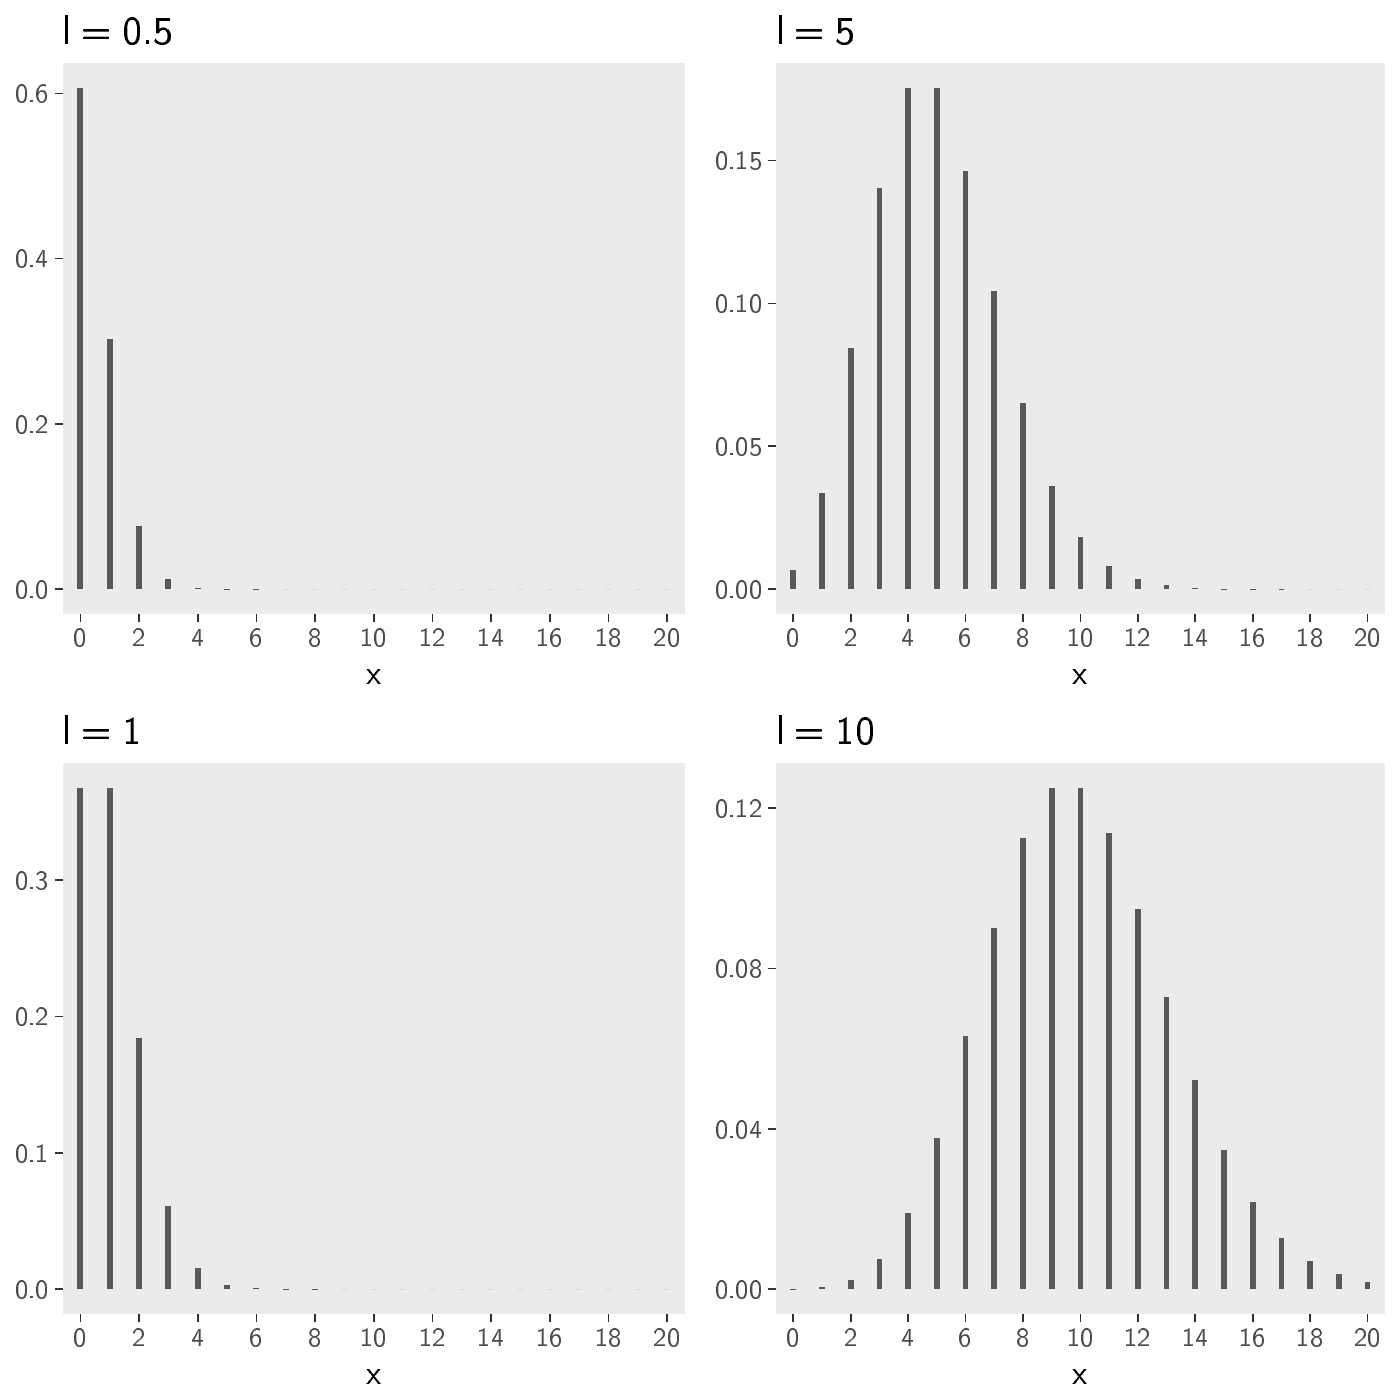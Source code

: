 % Created by tikzDevice version 0.10.1 on 2017-08-31 11:41:18
% !TEX encoding = UTF-8 Unicode
\documentclass[english,xcolor=svgnames, handout]{beamer}
\nonstopmode

\usepackage{tikz}

\usepackage[active,tightpage,psfixbb]{preview}

\PreviewEnvironment{pgfpicture}

\setlength\PreviewBorder{0pt}

\newcommand{\SweaveOpts}[1]{}  % do not interfere with LaTeX
\newcommand{\SweaveInput}[1]{} % because they are not real TeX commands
\newcommand{\Sexpr}[1]{}       % will only be parsed by R


\usepackage{mathpazo}
\usepackage[T1]{fontenc}
\usepackage[latin9]{inputenc}
\setcounter{secnumdepth}{3}
\setcounter{tocdepth}{3}
\usepackage{calc}
\usepackage{amsmath}
\usepackage{amssymb}
\usepackage{graphicx}

\makeatletter
%%%%%%%%%%%%%%%%%%%%%%%%%%%%%% Textclass specific LaTeX commands.
 % this default might be overridden by plain title style
 \newcommand\makebeamertitle{\frame{\maketitle}}%
 % (ERT) argument for the TOC
 \AtBeginDocument{%
   \let\origtableofcontents=\tableofcontents
   \def\tableofcontents{\@ifnextchar[{\origtableofcontents}{\gobbletableofcontents}}
   \def\gobbletableofcontents#1{\origtableofcontents}
 }

%%%%%%%%%%%%%%%%%%%%%%%%%%%%%% User specified LaTeX commands.
\setcounter{MaxMatrixCols}{10}
\usepackage{graphicx}
\usepackage{amsmath}
\usepackage{mathpazo}
\usepackage{hyperref}
%\usepackage{multimedia}
\usepackage{movie15}
\usepackage{xcolor}
\usepackage{colortbl}
\definecolor{RawSienna}{cmyk}{0,0.87,0.82,0.31}
\definecolor{gray97}{cmyk}{0,0,0,0.03}
\definecolor{robinsegg}{cmyk}{0.18,0.04,0,0.07}
\definecolor{cola}{cmyk}{0,0.315,0.35,0.155}

\newenvironment{stepenumerate}{\begin{enumerate}[<+->]}{\end{enumerate}}
\newenvironment{stepitemize}{\begin{itemize}[<+->]}{\end{itemize} }
\newenvironment{stepenumeratewithalert}{\begin{enumerate}[<+-| alert@+>]}{\end{enumerate}}
\newenvironment{stepitemizewithalert}{\begin{itemize}[<+-| alert@+>]}{\end{itemize} }
\usecolortheme[named=RawSienna]{structure}
%\usecolortheme[RGB={205,0,0}]{structure}
\setbeamertemplate{navigation symbols}{}
\useoutertheme{infolines}
\usetheme{default}
\setbeamertemplate{blocks}[shadow=true]
%\setbeamerfont{structure}{shape=\itshape}
\usefonttheme{structuresmallcapsserif}
\setbeamertemplate{background canvas}{
 % \ifnum \thepage>0 \relax % we are on the first page
%\includegraphics[width=\paperwidth,height=\paperheight]{/home/mv/Dropbox/Foton/IconsWallpaper/greyribbonLighter.jpg}
 % \else
 	% No background for page 2 and onwards
 % \fi
}

\makeatother

\usepackage{babel}

\begin{document}

\begin{tikzpicture}[x=1pt,y=1pt]
\definecolor{fillColor}{RGB}{255,255,255}
\path[use as bounding box,fill=fillColor,fill opacity=0.00] (0,0) rectangle (505.89,505.89);
\begin{scope}
\path[clip] (  0.00,252.94) rectangle (252.94,505.89);
\definecolor{drawColor}{RGB}{255,255,255}
\definecolor{fillColor}{RGB}{255,255,255}

\path[draw=drawColor,line width= 0.6pt,line join=round,line cap=round,fill=fillColor] (  0.00,252.94) rectangle (252.94,505.89);
\end{scope}
\begin{scope}
\path[clip] ( 22.68,283.95) rectangle (247.45,483.13);
\definecolor{fillColor}{gray}{0.92}

\path[fill=fillColor] ( 22.68,283.95) rectangle (247.45,483.13);
\definecolor{fillColor}{gray}{0.35}

\path[fill=fillColor] ( 27.98,293.00) rectangle ( 30.11,474.08);

\path[fill=fillColor] ( 38.59,293.00) rectangle ( 40.71,383.54);

\path[fill=fillColor] ( 49.19,293.00) rectangle ( 51.31,315.64);

\path[fill=fillColor] ( 59.79,293.00) rectangle ( 61.91,296.78);

\path[fill=fillColor] ( 70.39,293.00) rectangle ( 72.51,293.47);

\path[fill=fillColor] ( 80.99,293.00) rectangle ( 83.12,293.05);

\path[fill=fillColor] ( 91.60,293.00) rectangle ( 93.72,293.01);

\path[fill=fillColor] (102.20,293.00) rectangle (104.32,293.00);

\path[fill=fillColor] (112.80,293.00) rectangle (114.92,293.00);

\path[fill=fillColor] (123.40,293.00) rectangle (125.52,293.00);

\path[fill=fillColor] (134.00,293.00) rectangle (136.12,293.00);

\path[fill=fillColor] (144.61,293.00) rectangle (146.73,293.00);

\path[fill=fillColor] (155.21,293.00) rectangle (157.33,293.00);

\path[fill=fillColor] (165.81,293.00) rectangle (167.93,293.00);

\path[fill=fillColor] (176.41,293.00) rectangle (178.53,293.00);

\path[fill=fillColor] (187.01,293.00) rectangle (189.13,293.00);

\path[fill=fillColor] (197.62,293.00) rectangle (199.74,293.00);

\path[fill=fillColor] (208.22,293.00) rectangle (210.34,293.00);

\path[fill=fillColor] (218.82,293.00) rectangle (220.94,293.00);

\path[fill=fillColor] (229.42,293.00) rectangle (231.54,293.00);

\path[fill=fillColor] (240.02,293.00) rectangle (242.14,293.00);
\end{scope}
\begin{scope}
\path[clip] (  0.00,  0.00) rectangle (505.89,505.89);
\definecolor{drawColor}{gray}{0.30}

\node[text=drawColor,anchor=base east,inner sep=0pt, outer sep=0pt, scale=  0.88] at ( 17.73,289.66) {0.0};

\node[text=drawColor,anchor=base east,inner sep=0pt, outer sep=0pt, scale=  0.88] at ( 17.73,349.37) {0.2};

\node[text=drawColor,anchor=base east,inner sep=0pt, outer sep=0pt, scale=  0.88] at ( 17.73,409.07) {0.4};

\node[text=drawColor,anchor=base east,inner sep=0pt, outer sep=0pt, scale=  0.88] at ( 17.73,468.78) {0.6};
\end{scope}
\begin{scope}
\path[clip] (  0.00,  0.00) rectangle (505.89,505.89);
\definecolor{drawColor}{gray}{0.20}

\path[draw=drawColor,line width= 0.6pt,line join=round] ( 19.93,293.00) --
	( 22.68,293.00);

\path[draw=drawColor,line width= 0.6pt,line join=round] ( 19.93,352.71) --
	( 22.68,352.71);

\path[draw=drawColor,line width= 0.6pt,line join=round] ( 19.93,412.42) --
	( 22.68,412.42);

\path[draw=drawColor,line width= 0.6pt,line join=round] ( 19.93,472.13) --
	( 22.68,472.13);
\end{scope}
\begin{scope}
\path[clip] (  0.00,  0.00) rectangle (505.89,505.89);
\definecolor{drawColor}{gray}{0.20}

\path[draw=drawColor,line width= 0.6pt,line join=round] ( 29.05,281.20) --
	( 29.05,283.95);

\path[draw=drawColor,line width= 0.6pt,line join=round] ( 50.25,281.20) --
	( 50.25,283.95);

\path[draw=drawColor,line width= 0.6pt,line join=round] ( 71.45,281.20) --
	( 71.45,283.95);

\path[draw=drawColor,line width= 0.6pt,line join=round] ( 92.66,281.20) --
	( 92.66,283.95);

\path[draw=drawColor,line width= 0.6pt,line join=round] (113.86,281.20) --
	(113.86,283.95);

\path[draw=drawColor,line width= 0.6pt,line join=round] (135.06,281.20) --
	(135.06,283.95);

\path[draw=drawColor,line width= 0.6pt,line join=round] (156.27,281.20) --
	(156.27,283.95);

\path[draw=drawColor,line width= 0.6pt,line join=round] (177.47,281.20) --
	(177.47,283.95);

\path[draw=drawColor,line width= 0.6pt,line join=round] (198.68,281.20) --
	(198.68,283.95);

\path[draw=drawColor,line width= 0.6pt,line join=round] (219.88,281.20) --
	(219.88,283.95);

\path[draw=drawColor,line width= 0.6pt,line join=round] (241.08,281.20) --
	(241.08,283.95);
\end{scope}
\begin{scope}
\path[clip] (  0.00,  0.00) rectangle (505.89,505.89);
\definecolor{drawColor}{gray}{0.30}

\node[text=drawColor,anchor=base,inner sep=0pt, outer sep=0pt, scale=  0.88] at ( 29.05,272.31) {0};

\node[text=drawColor,anchor=base,inner sep=0pt, outer sep=0pt, scale=  0.88] at ( 50.25,272.31) {2};

\node[text=drawColor,anchor=base,inner sep=0pt, outer sep=0pt, scale=  0.88] at ( 71.45,272.31) {4};

\node[text=drawColor,anchor=base,inner sep=0pt, outer sep=0pt, scale=  0.88] at ( 92.66,272.31) {6};

\node[text=drawColor,anchor=base,inner sep=0pt, outer sep=0pt, scale=  0.88] at (113.86,272.31) {8};

\node[text=drawColor,anchor=base,inner sep=0pt, outer sep=0pt, scale=  0.88] at (135.06,272.31) {10};

\node[text=drawColor,anchor=base,inner sep=0pt, outer sep=0pt, scale=  0.88] at (156.27,272.31) {12};

\node[text=drawColor,anchor=base,inner sep=0pt, outer sep=0pt, scale=  0.88] at (177.47,272.31) {14};

\node[text=drawColor,anchor=base,inner sep=0pt, outer sep=0pt, scale=  0.88] at (198.68,272.31) {16};

\node[text=drawColor,anchor=base,inner sep=0pt, outer sep=0pt, scale=  0.88] at (219.88,272.31) {18};

\node[text=drawColor,anchor=base,inner sep=0pt, outer sep=0pt, scale=  0.88] at (241.08,272.31) {20};
\end{scope}
\begin{scope}
\path[clip] (  0.00,  0.00) rectangle (505.89,505.89);
\definecolor{drawColor}{RGB}{0,0,0}

\node[text=drawColor,anchor=base,inner sep=0pt, outer sep=0pt, scale=  1.10] at (135.06,258.44) {x};
\end{scope}
\begin{scope}
\path[clip] (  0.00,  0.00) rectangle (505.89,505.89);
\definecolor{drawColor}{RGB}{0,0,0}

\node[text=drawColor,anchor=base west,inner sep=0pt, outer sep=0pt, scale=  1.32] at ( 22.68,489.84) {l};

\node[text=drawColor,anchor=base west,inner sep=0pt, outer sep=0pt, scale=  1.32] at ( 29.54,489.84) {=};

\node[text=drawColor,anchor=base west,inner sep=0pt, outer sep=0pt, scale=  1.32] at ( 44.18,489.84) {0.5};
\end{scope}
\begin{scope}
\path[clip] (  0.00,  0.00) rectangle (252.94,252.94);
\definecolor{drawColor}{RGB}{255,255,255}
\definecolor{fillColor}{RGB}{255,255,255}

\path[draw=drawColor,line width= 0.6pt,line join=round,line cap=round,fill=fillColor] (  0.00,  0.00) rectangle (252.94,252.94);
\end{scope}
\begin{scope}
\path[clip] ( 22.68, 31.00) rectangle (247.45,230.30);
\definecolor{fillColor}{gray}{0.92}

\path[fill=fillColor] ( 22.68, 31.00) rectangle (247.45,230.30);
\definecolor{fillColor}{gray}{0.35}

\path[fill=fillColor] ( 27.98, 40.06) rectangle ( 30.11,221.24);

\path[fill=fillColor] ( 38.59, 40.06) rectangle ( 40.71,221.24);

\path[fill=fillColor] ( 49.19, 40.06) rectangle ( 51.31,130.65);

\path[fill=fillColor] ( 59.79, 40.06) rectangle ( 61.91, 70.26);

\path[fill=fillColor] ( 70.39, 40.06) rectangle ( 72.51, 47.61);

\path[fill=fillColor] ( 80.99, 40.06) rectangle ( 83.12, 41.57);

\path[fill=fillColor] ( 91.60, 40.06) rectangle ( 93.72, 40.31);

\path[fill=fillColor] (102.20, 40.06) rectangle (104.32, 40.10);

\path[fill=fillColor] (112.80, 40.06) rectangle (114.92, 40.07);

\path[fill=fillColor] (123.40, 40.06) rectangle (125.52, 40.06);

\path[fill=fillColor] (134.00, 40.06) rectangle (136.12, 40.06);

\path[fill=fillColor] (144.61, 40.06) rectangle (146.73, 40.06);

\path[fill=fillColor] (155.21, 40.06) rectangle (157.33, 40.06);

\path[fill=fillColor] (165.81, 40.06) rectangle (167.93, 40.06);

\path[fill=fillColor] (176.41, 40.06) rectangle (178.53, 40.06);

\path[fill=fillColor] (187.01, 40.06) rectangle (189.13, 40.06);

\path[fill=fillColor] (197.62, 40.06) rectangle (199.74, 40.06);

\path[fill=fillColor] (208.22, 40.06) rectangle (210.34, 40.06);

\path[fill=fillColor] (218.82, 40.06) rectangle (220.94, 40.06);

\path[fill=fillColor] (229.42, 40.06) rectangle (231.54, 40.06);

\path[fill=fillColor] (240.02, 40.06) rectangle (242.14, 40.06);
\end{scope}
\begin{scope}
\path[clip] (  0.00,  0.00) rectangle (505.89,505.89);
\definecolor{drawColor}{gray}{0.30}

\node[text=drawColor,anchor=base east,inner sep=0pt, outer sep=0pt, scale=  0.88] at ( 17.73, 36.72) {0.0};

\node[text=drawColor,anchor=base east,inner sep=0pt, outer sep=0pt, scale=  0.88] at ( 17.73, 85.97) {0.1};

\node[text=drawColor,anchor=base east,inner sep=0pt, outer sep=0pt, scale=  0.88] at ( 17.73,135.21) {0.2};

\node[text=drawColor,anchor=base east,inner sep=0pt, outer sep=0pt, scale=  0.88] at ( 17.73,184.46) {0.3};
\end{scope}
\begin{scope}
\path[clip] (  0.00,  0.00) rectangle (505.89,505.89);
\definecolor{drawColor}{gray}{0.20}

\path[draw=drawColor,line width= 0.6pt,line join=round] ( 19.93, 40.06) --
	( 22.68, 40.06);

\path[draw=drawColor,line width= 0.6pt,line join=round] ( 19.93, 89.31) --
	( 22.68, 89.31);

\path[draw=drawColor,line width= 0.6pt,line join=round] ( 19.93,138.56) --
	( 22.68,138.56);

\path[draw=drawColor,line width= 0.6pt,line join=round] ( 19.93,187.81) --
	( 22.68,187.81);
\end{scope}
\begin{scope}
\path[clip] (  0.00,  0.00) rectangle (505.89,505.89);
\definecolor{drawColor}{gray}{0.20}

\path[draw=drawColor,line width= 0.6pt,line join=round] ( 29.05, 28.25) --
	( 29.05, 31.00);

\path[draw=drawColor,line width= 0.6pt,line join=round] ( 50.25, 28.25) --
	( 50.25, 31.00);

\path[draw=drawColor,line width= 0.6pt,line join=round] ( 71.45, 28.25) --
	( 71.45, 31.00);

\path[draw=drawColor,line width= 0.6pt,line join=round] ( 92.66, 28.25) --
	( 92.66, 31.00);

\path[draw=drawColor,line width= 0.6pt,line join=round] (113.86, 28.25) --
	(113.86, 31.00);

\path[draw=drawColor,line width= 0.6pt,line join=round] (135.06, 28.25) --
	(135.06, 31.00);

\path[draw=drawColor,line width= 0.6pt,line join=round] (156.27, 28.25) --
	(156.27, 31.00);

\path[draw=drawColor,line width= 0.6pt,line join=round] (177.47, 28.25) --
	(177.47, 31.00);

\path[draw=drawColor,line width= 0.6pt,line join=round] (198.68, 28.25) --
	(198.68, 31.00);

\path[draw=drawColor,line width= 0.6pt,line join=round] (219.88, 28.25) --
	(219.88, 31.00);

\path[draw=drawColor,line width= 0.6pt,line join=round] (241.08, 28.25) --
	(241.08, 31.00);
\end{scope}
\begin{scope}
\path[clip] (  0.00,  0.00) rectangle (505.89,505.89);
\definecolor{drawColor}{gray}{0.30}

\node[text=drawColor,anchor=base,inner sep=0pt, outer sep=0pt, scale=  0.88] at ( 29.05, 19.36) {0};

\node[text=drawColor,anchor=base,inner sep=0pt, outer sep=0pt, scale=  0.88] at ( 50.25, 19.36) {2};

\node[text=drawColor,anchor=base,inner sep=0pt, outer sep=0pt, scale=  0.88] at ( 71.45, 19.36) {4};

\node[text=drawColor,anchor=base,inner sep=0pt, outer sep=0pt, scale=  0.88] at ( 92.66, 19.36) {6};

\node[text=drawColor,anchor=base,inner sep=0pt, outer sep=0pt, scale=  0.88] at (113.86, 19.36) {8};

\node[text=drawColor,anchor=base,inner sep=0pt, outer sep=0pt, scale=  0.88] at (135.06, 19.36) {10};

\node[text=drawColor,anchor=base,inner sep=0pt, outer sep=0pt, scale=  0.88] at (156.27, 19.36) {12};

\node[text=drawColor,anchor=base,inner sep=0pt, outer sep=0pt, scale=  0.88] at (177.47, 19.36) {14};

\node[text=drawColor,anchor=base,inner sep=0pt, outer sep=0pt, scale=  0.88] at (198.68, 19.36) {16};

\node[text=drawColor,anchor=base,inner sep=0pt, outer sep=0pt, scale=  0.88] at (219.88, 19.36) {18};

\node[text=drawColor,anchor=base,inner sep=0pt, outer sep=0pt, scale=  0.88] at (241.08, 19.36) {20};
\end{scope}
\begin{scope}
\path[clip] (  0.00,  0.00) rectangle (505.89,505.89);
\definecolor{drawColor}{RGB}{0,0,0}

\node[text=drawColor,anchor=base,inner sep=0pt, outer sep=0pt, scale=  1.10] at (135.06,  5.50) {x};
\end{scope}
\begin{scope}
\path[clip] (  0.00,  0.00) rectangle (505.89,505.89);
\definecolor{drawColor}{RGB}{0,0,0}

\node[text=drawColor,anchor=base west,inner sep=0pt, outer sep=0pt, scale=  1.32] at ( 22.68,236.90) {l};

\node[text=drawColor,anchor=base west,inner sep=0pt, outer sep=0pt, scale=  1.32] at ( 29.54,236.90) {=};

\node[text=drawColor,anchor=base west,inner sep=0pt, outer sep=0pt, scale=  1.32] at ( 44.18,236.90) {1};
\end{scope}
\begin{scope}
\path[clip] (252.94,252.94) rectangle (505.89,505.89);
\definecolor{drawColor}{RGB}{255,255,255}
\definecolor{fillColor}{RGB}{255,255,255}

\path[draw=drawColor,line width= 0.6pt,line join=round,line cap=round,fill=fillColor] (252.94,252.94) rectangle (505.89,505.89);
\end{scope}
\begin{scope}
\path[clip] (280.42,283.95) rectangle (500.39,483.24);
\definecolor{fillColor}{gray}{0.92}

\path[fill=fillColor] (280.42,283.95) rectangle (500.39,483.24);
\definecolor{fillColor}{gray}{0.35}

\path[fill=fillColor] (285.60,293.01) rectangle (287.68,299.97);

\path[fill=fillColor] (295.98,293.01) rectangle (298.06,327.79);

\path[fill=fillColor] (306.36,293.01) rectangle (308.43,379.97);

\path[fill=fillColor] (316.73,293.01) rectangle (318.81,437.95);

\path[fill=fillColor] (327.11,293.01) rectangle (329.18,474.18);

\path[fill=fillColor] (337.48,293.01) rectangle (339.56,474.18);

\path[fill=fillColor] (347.86,293.01) rectangle (349.94,443.99);

\path[fill=fillColor] (358.24,293.01) rectangle (360.31,400.85);

\path[fill=fillColor] (368.61,293.01) rectangle (370.69,360.41);

\path[fill=fillColor] (378.99,293.01) rectangle (381.06,330.45);

\path[fill=fillColor] (389.37,293.01) rectangle (391.44,311.73);

\path[fill=fillColor] (399.74,293.01) rectangle (401.82,301.52);

\path[fill=fillColor] (410.12,293.01) rectangle (412.19,296.55);

\path[fill=fillColor] (420.49,293.01) rectangle (422.57,294.37);

\path[fill=fillColor] (430.87,293.01) rectangle (432.95,293.50);

\path[fill=fillColor] (441.25,293.01) rectangle (443.32,293.17);

\path[fill=fillColor] (451.62,293.01) rectangle (453.70,293.06);

\path[fill=fillColor] (462.00,293.01) rectangle (464.07,293.02);

\path[fill=fillColor] (472.37,293.01) rectangle (474.45,293.01);

\path[fill=fillColor] (482.75,293.01) rectangle (484.83,293.01);

\path[fill=fillColor] (493.13,293.01) rectangle (495.20,293.01);
\end{scope}
\begin{scope}
\path[clip] (  0.00,  0.00) rectangle (505.89,505.89);
\definecolor{drawColor}{gray}{0.30}

\node[text=drawColor,anchor=base east,inner sep=0pt, outer sep=0pt, scale=  0.88] at (275.47,289.66) {0.00};

\node[text=drawColor,anchor=base east,inner sep=0pt, outer sep=0pt, scale=  0.88] at (275.47,341.29) {0.05};

\node[text=drawColor,anchor=base east,inner sep=0pt, outer sep=0pt, scale=  0.88] at (275.47,392.92) {0.10};

\node[text=drawColor,anchor=base east,inner sep=0pt, outer sep=0pt, scale=  0.88] at (275.47,444.54) {0.15};
\end{scope}
\begin{scope}
\path[clip] (  0.00,  0.00) rectangle (505.89,505.89);
\definecolor{drawColor}{gray}{0.20}

\path[draw=drawColor,line width= 0.6pt,line join=round] (277.67,293.01) --
	(280.42,293.01);

\path[draw=drawColor,line width= 0.6pt,line join=round] (277.67,344.63) --
	(280.42,344.63);

\path[draw=drawColor,line width= 0.6pt,line join=round] (277.67,396.26) --
	(280.42,396.26);

\path[draw=drawColor,line width= 0.6pt,line join=round] (277.67,447.89) --
	(280.42,447.89);
\end{scope}
\begin{scope}
\path[clip] (  0.00,  0.00) rectangle (505.89,505.89);
\definecolor{drawColor}{gray}{0.20}

\path[draw=drawColor,line width= 0.6pt,line join=round] (286.64,281.20) --
	(286.64,283.95);

\path[draw=drawColor,line width= 0.6pt,line join=round] (307.39,281.20) --
	(307.39,283.95);

\path[draw=drawColor,line width= 0.6pt,line join=round] (328.15,281.20) --
	(328.15,283.95);

\path[draw=drawColor,line width= 0.6pt,line join=round] (348.90,281.20) --
	(348.90,283.95);

\path[draw=drawColor,line width= 0.6pt,line join=round] (369.65,281.20) --
	(369.65,283.95);

\path[draw=drawColor,line width= 0.6pt,line join=round] (390.40,281.20) --
	(390.40,283.95);

\path[draw=drawColor,line width= 0.6pt,line join=round] (411.16,281.20) --
	(411.16,283.95);

\path[draw=drawColor,line width= 0.6pt,line join=round] (431.91,281.20) --
	(431.91,283.95);

\path[draw=drawColor,line width= 0.6pt,line join=round] (452.66,281.20) --
	(452.66,283.95);

\path[draw=drawColor,line width= 0.6pt,line join=round] (473.41,281.20) --
	(473.41,283.95);

\path[draw=drawColor,line width= 0.6pt,line join=round] (494.16,281.20) --
	(494.16,283.95);
\end{scope}
\begin{scope}
\path[clip] (  0.00,  0.00) rectangle (505.89,505.89);
\definecolor{drawColor}{gray}{0.30}

\node[text=drawColor,anchor=base,inner sep=0pt, outer sep=0pt, scale=  0.88] at (286.64,272.31) {0};

\node[text=drawColor,anchor=base,inner sep=0pt, outer sep=0pt, scale=  0.88] at (307.39,272.31) {2};

\node[text=drawColor,anchor=base,inner sep=0pt, outer sep=0pt, scale=  0.88] at (328.15,272.31) {4};

\node[text=drawColor,anchor=base,inner sep=0pt, outer sep=0pt, scale=  0.88] at (348.90,272.31) {6};

\node[text=drawColor,anchor=base,inner sep=0pt, outer sep=0pt, scale=  0.88] at (369.65,272.31) {8};

\node[text=drawColor,anchor=base,inner sep=0pt, outer sep=0pt, scale=  0.88] at (390.40,272.31) {10};

\node[text=drawColor,anchor=base,inner sep=0pt, outer sep=0pt, scale=  0.88] at (411.16,272.31) {12};

\node[text=drawColor,anchor=base,inner sep=0pt, outer sep=0pt, scale=  0.88] at (431.91,272.31) {14};

\node[text=drawColor,anchor=base,inner sep=0pt, outer sep=0pt, scale=  0.88] at (452.66,272.31) {16};

\node[text=drawColor,anchor=base,inner sep=0pt, outer sep=0pt, scale=  0.88] at (473.41,272.31) {18};

\node[text=drawColor,anchor=base,inner sep=0pt, outer sep=0pt, scale=  0.88] at (494.16,272.31) {20};
\end{scope}
\begin{scope}
\path[clip] (  0.00,  0.00) rectangle (505.89,505.89);
\definecolor{drawColor}{RGB}{0,0,0}

\node[text=drawColor,anchor=base,inner sep=0pt, outer sep=0pt, scale=  1.10] at (390.40,258.44) {x};
\end{scope}
\begin{scope}
\path[clip] (  0.00,  0.00) rectangle (505.89,505.89);
\definecolor{drawColor}{RGB}{0,0,0}

\node[text=drawColor,anchor=base west,inner sep=0pt, outer sep=0pt, scale=  1.32] at (280.42,489.84) {l};

\node[text=drawColor,anchor=base west,inner sep=0pt, outer sep=0pt, scale=  1.32] at (287.27,489.84) {=};

\node[text=drawColor,anchor=base west,inner sep=0pt, outer sep=0pt, scale=  1.32] at (301.91,489.84) {5};
\end{scope}
\begin{scope}
\path[clip] (252.94,  0.00) rectangle (505.89,252.94);
\definecolor{drawColor}{RGB}{255,255,255}
\definecolor{fillColor}{RGB}{255,255,255}

\path[draw=drawColor,line width= 0.6pt,line join=round,line cap=round,fill=fillColor] (252.94,  0.00) rectangle (505.89,252.94);
\end{scope}
\begin{scope}
\path[clip] (280.42, 31.00) rectangle (500.39,230.30);
\definecolor{fillColor}{gray}{0.92}

\path[fill=fillColor] (280.42, 31.00) rectangle (500.39,230.30);
\definecolor{fillColor}{gray}{0.35}

\path[fill=fillColor] (285.60, 40.06) rectangle (287.68, 40.13);

\path[fill=fillColor] (295.98, 40.06) rectangle (298.06, 40.72);

\path[fill=fillColor] (306.36, 40.06) rectangle (308.43, 43.35);

\path[fill=fillColor] (316.73, 40.06) rectangle (318.81, 51.02);

\path[fill=fillColor] (327.11, 40.06) rectangle (329.18, 67.46);

\path[fill=fillColor] (337.48, 40.06) rectangle (339.56, 94.85);

\path[fill=fillColor] (347.86, 40.06) rectangle (349.94,131.38);

\path[fill=fillColor] (358.24, 40.06) rectangle (360.31,170.51);

\path[fill=fillColor] (368.61, 40.06) rectangle (370.69,203.12);

\path[fill=fillColor] (378.99, 40.06) rectangle (381.06,221.24);

\path[fill=fillColor] (389.37, 40.06) rectangle (391.44,221.24);

\path[fill=fillColor] (399.74, 40.06) rectangle (401.82,204.77);

\path[fill=fillColor] (410.12, 40.06) rectangle (412.19,177.32);

\path[fill=fillColor] (420.49, 40.06) rectangle (422.57,145.64);

\path[fill=fillColor] (430.87, 40.06) rectangle (432.95,115.48);

\path[fill=fillColor] (441.25, 40.06) rectangle (443.32, 90.34);

\path[fill=fillColor] (451.62, 40.06) rectangle (453.70, 71.49);

\path[fill=fillColor] (462.00, 40.06) rectangle (464.07, 58.55);

\path[fill=fillColor] (472.37, 40.06) rectangle (474.45, 50.33);

\path[fill=fillColor] (482.75, 40.06) rectangle (484.83, 45.47);

\path[fill=fillColor] (493.13, 40.06) rectangle (495.20, 42.77);
\end{scope}
\begin{scope}
\path[clip] (  0.00,  0.00) rectangle (505.89,505.89);
\definecolor{drawColor}{gray}{0.30}

\node[text=drawColor,anchor=base east,inner sep=0pt, outer sep=0pt, scale=  0.88] at (275.47, 36.72) {0.00};

\node[text=drawColor,anchor=base east,inner sep=0pt, outer sep=0pt, scale=  0.88] at (275.47, 94.64) {0.04};

\node[text=drawColor,anchor=base east,inner sep=0pt, outer sep=0pt, scale=  0.88] at (275.47,152.57) {0.08};

\node[text=drawColor,anchor=base east,inner sep=0pt, outer sep=0pt, scale=  0.88] at (275.47,210.49) {0.12};
\end{scope}
\begin{scope}
\path[clip] (  0.00,  0.00) rectangle (505.89,505.89);
\definecolor{drawColor}{gray}{0.20}

\path[draw=drawColor,line width= 0.6pt,line join=round] (277.67, 40.06) --
	(280.42, 40.06);

\path[draw=drawColor,line width= 0.6pt,line join=round] (277.67, 97.99) --
	(280.42, 97.99);

\path[draw=drawColor,line width= 0.6pt,line join=round] (277.67,155.91) --
	(280.42,155.91);

\path[draw=drawColor,line width= 0.6pt,line join=round] (277.67,213.84) --
	(280.42,213.84);
\end{scope}
\begin{scope}
\path[clip] (  0.00,  0.00) rectangle (505.89,505.89);
\definecolor{drawColor}{gray}{0.20}

\path[draw=drawColor,line width= 0.6pt,line join=round] (286.64, 28.25) --
	(286.64, 31.00);

\path[draw=drawColor,line width= 0.6pt,line join=round] (307.39, 28.25) --
	(307.39, 31.00);

\path[draw=drawColor,line width= 0.6pt,line join=round] (328.15, 28.25) --
	(328.15, 31.00);

\path[draw=drawColor,line width= 0.6pt,line join=round] (348.90, 28.25) --
	(348.90, 31.00);

\path[draw=drawColor,line width= 0.6pt,line join=round] (369.65, 28.25) --
	(369.65, 31.00);

\path[draw=drawColor,line width= 0.6pt,line join=round] (390.40, 28.25) --
	(390.40, 31.00);

\path[draw=drawColor,line width= 0.6pt,line join=round] (411.16, 28.25) --
	(411.16, 31.00);

\path[draw=drawColor,line width= 0.6pt,line join=round] (431.91, 28.25) --
	(431.91, 31.00);

\path[draw=drawColor,line width= 0.6pt,line join=round] (452.66, 28.25) --
	(452.66, 31.00);

\path[draw=drawColor,line width= 0.6pt,line join=round] (473.41, 28.25) --
	(473.41, 31.00);

\path[draw=drawColor,line width= 0.6pt,line join=round] (494.16, 28.25) --
	(494.16, 31.00);
\end{scope}
\begin{scope}
\path[clip] (  0.00,  0.00) rectangle (505.89,505.89);
\definecolor{drawColor}{gray}{0.30}

\node[text=drawColor,anchor=base,inner sep=0pt, outer sep=0pt, scale=  0.88] at (286.64, 19.36) {0};

\node[text=drawColor,anchor=base,inner sep=0pt, outer sep=0pt, scale=  0.88] at (307.39, 19.36) {2};

\node[text=drawColor,anchor=base,inner sep=0pt, outer sep=0pt, scale=  0.88] at (328.15, 19.36) {4};

\node[text=drawColor,anchor=base,inner sep=0pt, outer sep=0pt, scale=  0.88] at (348.90, 19.36) {6};

\node[text=drawColor,anchor=base,inner sep=0pt, outer sep=0pt, scale=  0.88] at (369.65, 19.36) {8};

\node[text=drawColor,anchor=base,inner sep=0pt, outer sep=0pt, scale=  0.88] at (390.40, 19.36) {10};

\node[text=drawColor,anchor=base,inner sep=0pt, outer sep=0pt, scale=  0.88] at (411.16, 19.36) {12};

\node[text=drawColor,anchor=base,inner sep=0pt, outer sep=0pt, scale=  0.88] at (431.91, 19.36) {14};

\node[text=drawColor,anchor=base,inner sep=0pt, outer sep=0pt, scale=  0.88] at (452.66, 19.36) {16};

\node[text=drawColor,anchor=base,inner sep=0pt, outer sep=0pt, scale=  0.88] at (473.41, 19.36) {18};

\node[text=drawColor,anchor=base,inner sep=0pt, outer sep=0pt, scale=  0.88] at (494.16, 19.36) {20};
\end{scope}
\begin{scope}
\path[clip] (  0.00,  0.00) rectangle (505.89,505.89);
\definecolor{drawColor}{RGB}{0,0,0}

\node[text=drawColor,anchor=base,inner sep=0pt, outer sep=0pt, scale=  1.10] at (390.40,  5.50) {x};
\end{scope}
\begin{scope}
\path[clip] (  0.00,  0.00) rectangle (505.89,505.89);
\definecolor{drawColor}{RGB}{0,0,0}

\node[text=drawColor,anchor=base west,inner sep=0pt, outer sep=0pt, scale=  1.32] at (280.42,236.90) {l};

\node[text=drawColor,anchor=base west,inner sep=0pt, outer sep=0pt, scale=  1.32] at (287.27,236.90) {=};

\node[text=drawColor,anchor=base west,inner sep=0pt, outer sep=0pt, scale=  1.32] at (301.91,236.90) {10};
\end{scope}
\end{tikzpicture}

\end{document}
